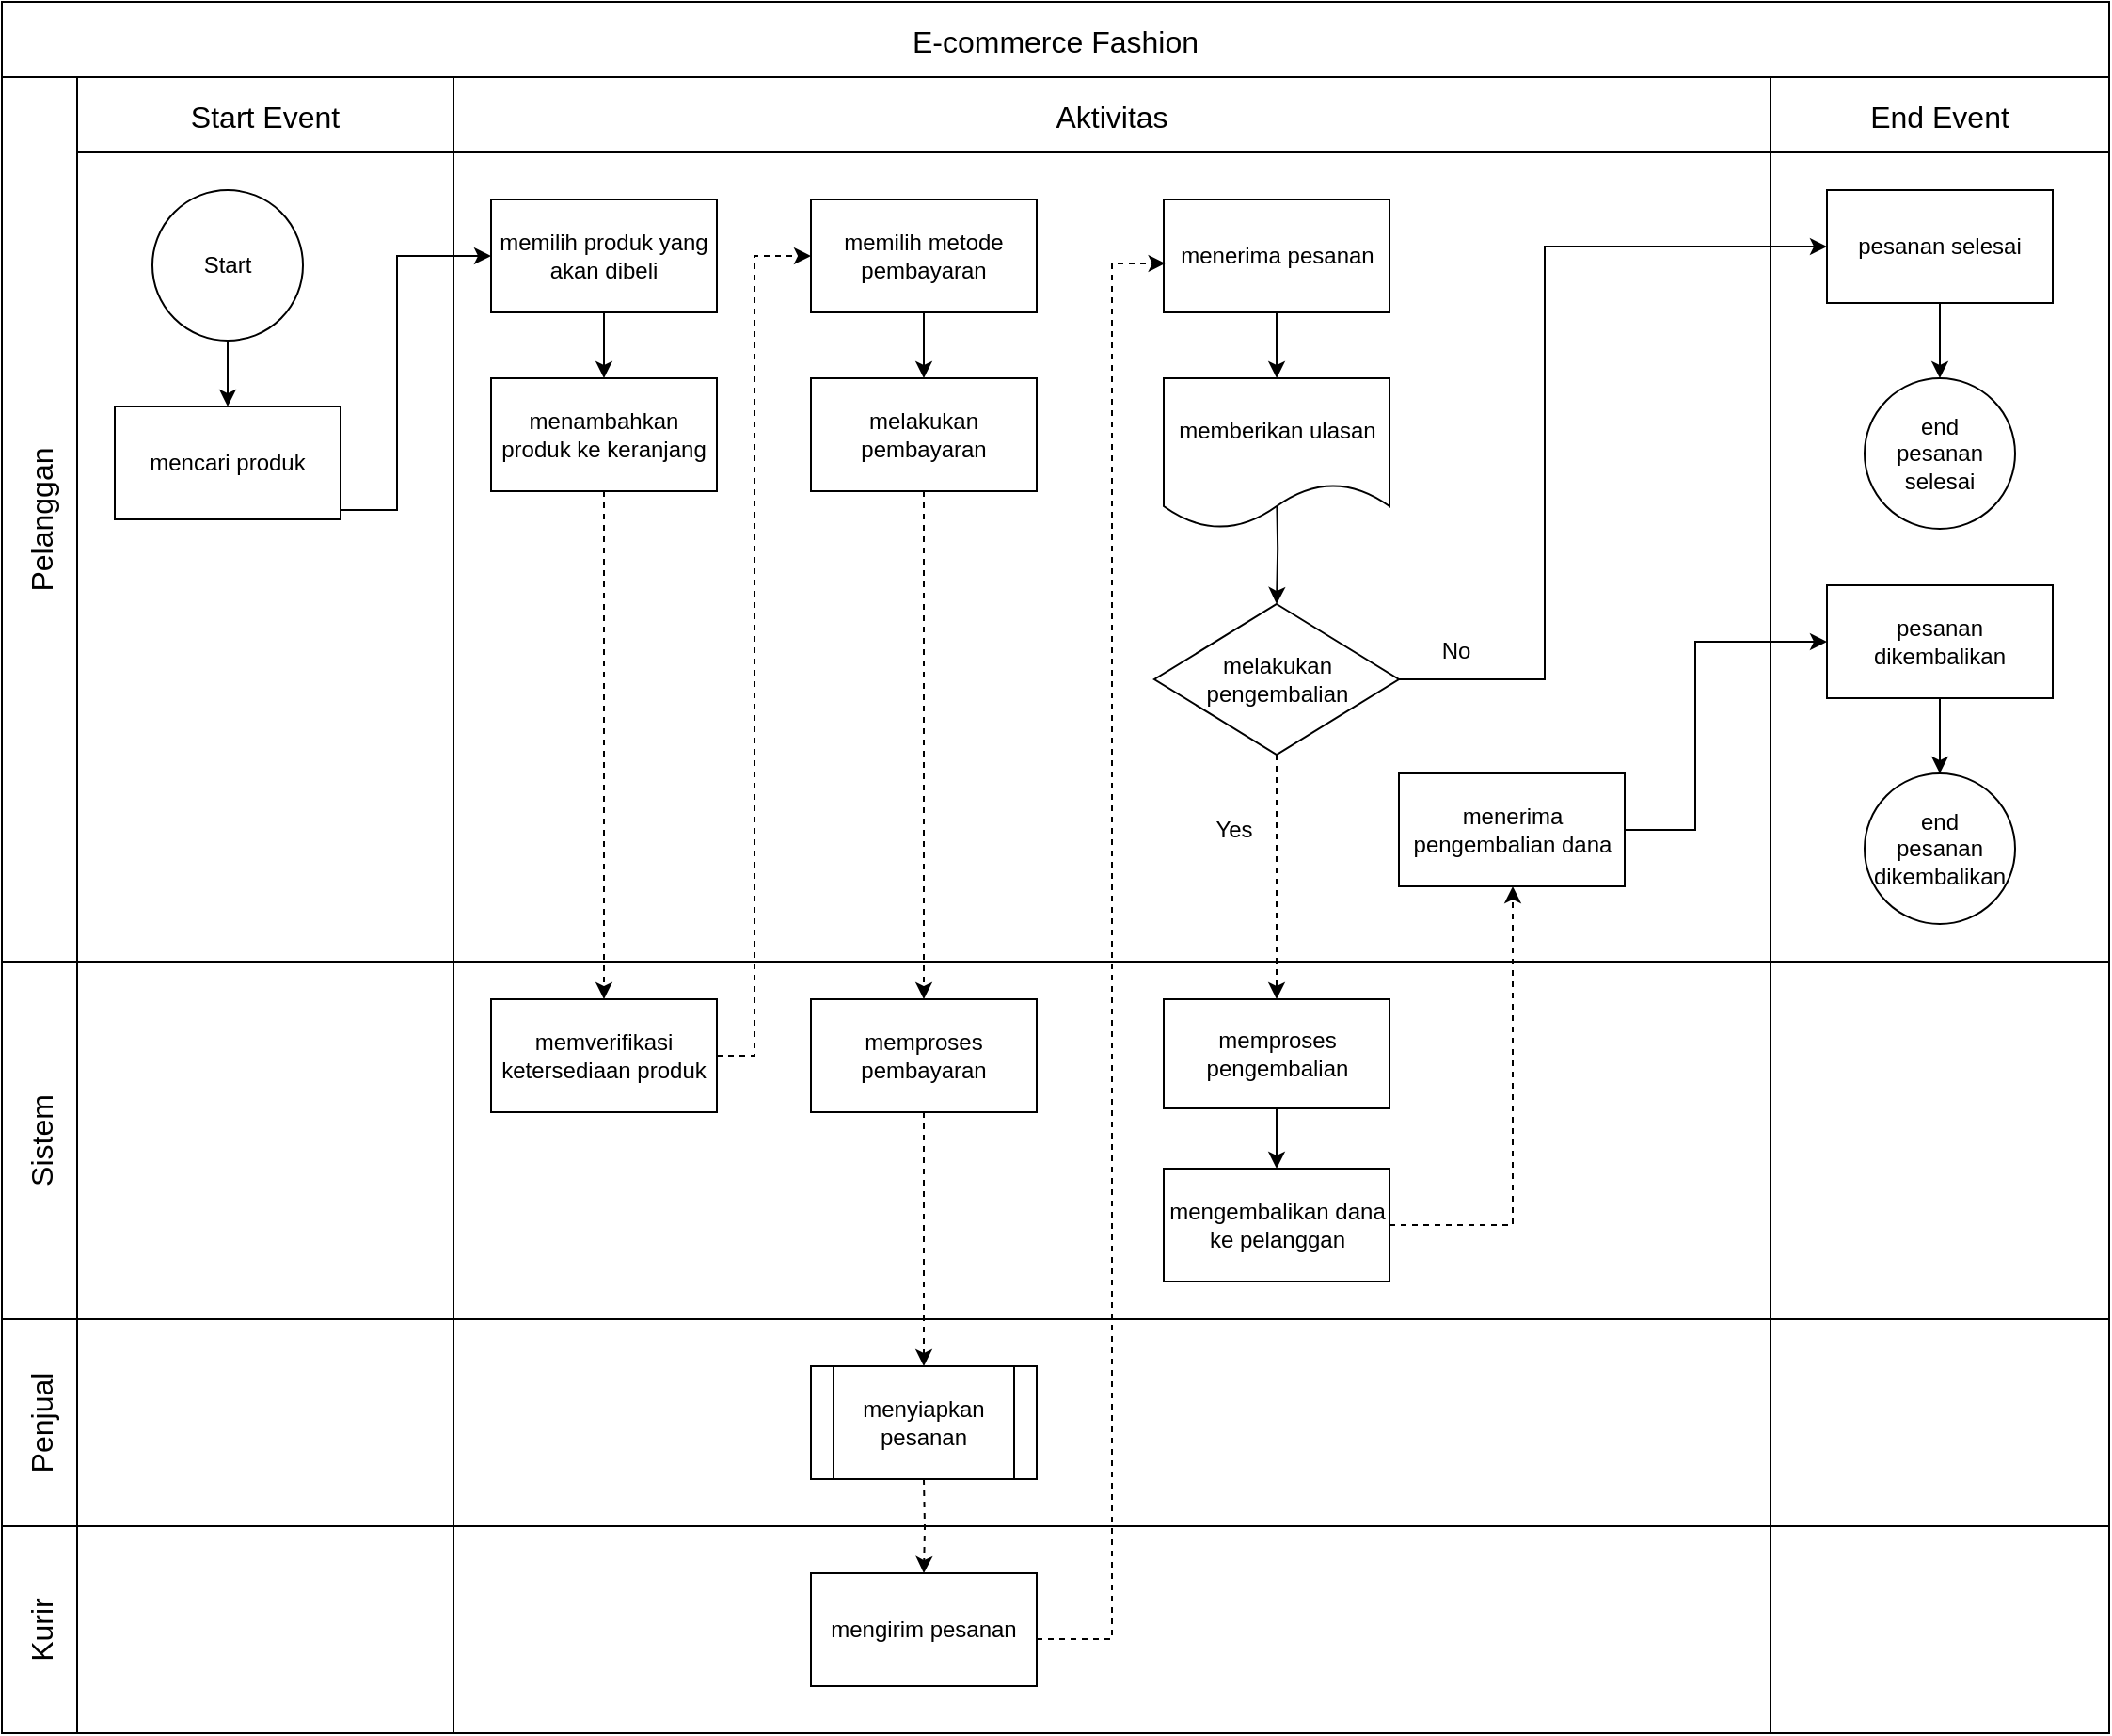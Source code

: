 <mxfile version="24.7.13">
  <diagram name="Page-1" id="c_iTERMQYXSS9ofCvHll">
    <mxGraphModel dx="2957" dy="666" grid="1" gridSize="10" guides="1" tooltips="1" connect="1" arrows="1" fold="1" page="1" pageScale="1" pageWidth="850" pageHeight="1100" math="0" shadow="0">
      <root>
        <mxCell id="0" />
        <mxCell id="1" parent="0" />
        <mxCell id="AZHyjbpUts169mTSiIc2-15" value="E-commerce Fashion" style="shape=table;childLayout=tableLayout;startSize=40;collapsible=0;recursiveResize=0;expand=0;fontSize=16;" parent="1" vertex="1">
          <mxGeometry x="-1060" y="820" width="1120.0" height="920.0" as="geometry" />
        </mxCell>
        <mxCell id="AZHyjbpUts169mTSiIc2-16" value="Pelanggan" style="shape=tableRow;horizontal=0;swimlaneHead=0;swimlaneBody=0;top=0;left=0;strokeColor=inherit;bottom=0;right=0;dropTarget=0;fontStyle=0;fillColor=none;points=[[0,0.5],[1,0.5]];portConstraint=eastwest;startSize=40;collapsible=0;recursiveResize=0;expand=0;fontSize=16;" parent="AZHyjbpUts169mTSiIc2-15" vertex="1">
          <mxGeometry y="40" width="1120.0" height="470" as="geometry" />
        </mxCell>
        <mxCell id="AZHyjbpUts169mTSiIc2-17" value="Start Event" style="swimlane;swimlaneHead=0;swimlaneBody=0;fontStyle=0;strokeColor=inherit;connectable=0;fillColor=none;startSize=40;collapsible=0;recursiveResize=0;expand=0;fontSize=16;" parent="AZHyjbpUts169mTSiIc2-16" vertex="1">
          <mxGeometry x="40" width="200" height="470" as="geometry">
            <mxRectangle width="200" height="470" as="alternateBounds" />
          </mxGeometry>
        </mxCell>
        <mxCell id="AZHyjbpUts169mTSiIc2-38" value="" style="edgeStyle=orthogonalEdgeStyle;rounded=0;orthogonalLoop=1;jettySize=auto;html=1;" parent="AZHyjbpUts169mTSiIc2-17" source="AZHyjbpUts169mTSiIc2-36" target="AZHyjbpUts169mTSiIc2-37" edge="1">
          <mxGeometry relative="1" as="geometry" />
        </mxCell>
        <mxCell id="AZHyjbpUts169mTSiIc2-36" value="Start" style="ellipse;whiteSpace=wrap;html=1;aspect=fixed;" parent="AZHyjbpUts169mTSiIc2-17" vertex="1">
          <mxGeometry x="40" y="60" width="80" height="80" as="geometry" />
        </mxCell>
        <mxCell id="AZHyjbpUts169mTSiIc2-37" value="mencari produk" style="whiteSpace=wrap;html=1;" parent="AZHyjbpUts169mTSiIc2-17" vertex="1">
          <mxGeometry x="20" y="175" width="120" height="60" as="geometry" />
        </mxCell>
        <mxCell id="AZHyjbpUts169mTSiIc2-18" value="Aktivitas" style="swimlane;swimlaneHead=0;swimlaneBody=0;fontStyle=0;strokeColor=inherit;connectable=0;fillColor=none;startSize=40;collapsible=0;recursiveResize=0;expand=0;fontSize=16;" parent="AZHyjbpUts169mTSiIc2-16" vertex="1">
          <mxGeometry x="240" width="700" height="470" as="geometry">
            <mxRectangle width="700" height="470" as="alternateBounds" />
          </mxGeometry>
        </mxCell>
        <mxCell id="AZHyjbpUts169mTSiIc2-42" value="" style="edgeStyle=orthogonalEdgeStyle;rounded=0;orthogonalLoop=1;jettySize=auto;html=1;" parent="AZHyjbpUts169mTSiIc2-18" source="AZHyjbpUts169mTSiIc2-39" target="AZHyjbpUts169mTSiIc2-41" edge="1">
          <mxGeometry relative="1" as="geometry" />
        </mxCell>
        <mxCell id="AZHyjbpUts169mTSiIc2-39" value="&lt;div&gt;&lt;span style=&quot;background-color: initial;&quot;&gt;memilih produk yang akan dibeli&lt;/span&gt;&lt;br&gt;&lt;/div&gt;" style="whiteSpace=wrap;html=1;" parent="AZHyjbpUts169mTSiIc2-18" vertex="1">
          <mxGeometry x="20" y="65" width="120" height="60" as="geometry" />
        </mxCell>
        <mxCell id="AZHyjbpUts169mTSiIc2-41" value="menambahkan produk ke keranjang" style="whiteSpace=wrap;html=1;" parent="AZHyjbpUts169mTSiIc2-18" vertex="1">
          <mxGeometry x="20" y="160" width="120" height="60" as="geometry" />
        </mxCell>
        <mxCell id="Xo8MrydUArgLHoBdwNvc-11" value="" style="edgeStyle=orthogonalEdgeStyle;rounded=0;orthogonalLoop=1;jettySize=auto;html=1;" edge="1" parent="AZHyjbpUts169mTSiIc2-18" source="AZHyjbpUts169mTSiIc2-43" target="AZHyjbpUts169mTSiIc2-47">
          <mxGeometry relative="1" as="geometry" />
        </mxCell>
        <mxCell id="AZHyjbpUts169mTSiIc2-43" value="memilih metode pembayaran" style="whiteSpace=wrap;html=1;" parent="AZHyjbpUts169mTSiIc2-18" vertex="1">
          <mxGeometry x="190" y="65" width="120" height="60" as="geometry" />
        </mxCell>
        <mxCell id="AZHyjbpUts169mTSiIc2-47" value="melakukan pembayaran" style="whiteSpace=wrap;html=1;" parent="AZHyjbpUts169mTSiIc2-18" vertex="1">
          <mxGeometry x="190" y="160" width="120" height="60" as="geometry" />
        </mxCell>
        <mxCell id="AZHyjbpUts169mTSiIc2-93" value="" style="edgeStyle=orthogonalEdgeStyle;rounded=0;orthogonalLoop=1;jettySize=auto;html=1;" parent="AZHyjbpUts169mTSiIc2-18" source="AZHyjbpUts169mTSiIc2-90" edge="1">
          <mxGeometry relative="1" as="geometry">
            <mxPoint x="437.556" y="160" as="targetPoint" />
          </mxGeometry>
        </mxCell>
        <mxCell id="AZHyjbpUts169mTSiIc2-90" value="menerima pesanan" style="whiteSpace=wrap;html=1;" parent="AZHyjbpUts169mTSiIc2-18" vertex="1">
          <mxGeometry x="377.5" y="65" width="120" height="60" as="geometry" />
        </mxCell>
        <mxCell id="Xo8MrydUArgLHoBdwNvc-14" value="" style="edgeStyle=orthogonalEdgeStyle;rounded=0;orthogonalLoop=1;jettySize=auto;html=1;" edge="1" parent="AZHyjbpUts169mTSiIc2-18" target="AZHyjbpUts169mTSiIc2-94">
          <mxGeometry relative="1" as="geometry">
            <mxPoint x="437.556" y="220" as="sourcePoint" />
          </mxGeometry>
        </mxCell>
        <mxCell id="AZHyjbpUts169mTSiIc2-94" value="melakukan pengembalian" style="rhombus;whiteSpace=wrap;html=1;" parent="AZHyjbpUts169mTSiIc2-18" vertex="1">
          <mxGeometry x="372.5" y="280" width="130" height="80" as="geometry" />
        </mxCell>
        <mxCell id="AZHyjbpUts169mTSiIc2-100" value="menerima pengembalian dana" style="whiteSpace=wrap;html=1;" parent="AZHyjbpUts169mTSiIc2-18" vertex="1">
          <mxGeometry x="502.5" y="370" width="120" height="60" as="geometry" />
        </mxCell>
        <mxCell id="Xo8MrydUArgLHoBdwNvc-1" value="No" style="text;html=1;align=center;verticalAlign=middle;whiteSpace=wrap;rounded=0;" vertex="1" parent="AZHyjbpUts169mTSiIc2-18">
          <mxGeometry x="502.5" y="290" width="60" height="30" as="geometry" />
        </mxCell>
        <mxCell id="Xo8MrydUArgLHoBdwNvc-2" value="Yes" style="text;html=1;align=center;verticalAlign=middle;whiteSpace=wrap;rounded=0;direction=south;" vertex="1" parent="AZHyjbpUts169mTSiIc2-18">
          <mxGeometry x="400" y="370" width="30" height="60" as="geometry" />
        </mxCell>
        <mxCell id="Xo8MrydUArgLHoBdwNvc-21" value="memberikan ulasan" style="shape=document;whiteSpace=wrap;html=1;boundedLbl=1;" vertex="1" parent="AZHyjbpUts169mTSiIc2-18">
          <mxGeometry x="377.5" y="160" width="120" height="80" as="geometry" />
        </mxCell>
        <mxCell id="AZHyjbpUts169mTSiIc2-19" value="End Event" style="swimlane;swimlaneHead=0;swimlaneBody=0;fontStyle=0;strokeColor=inherit;connectable=0;fillColor=none;startSize=40;collapsible=0;recursiveResize=0;expand=0;fontSize=16;" parent="AZHyjbpUts169mTSiIc2-16" vertex="1">
          <mxGeometry x="940" width="180" height="470" as="geometry">
            <mxRectangle width="180" height="470" as="alternateBounds" />
          </mxGeometry>
        </mxCell>
        <mxCell id="AZHyjbpUts169mTSiIc2-117" value="" style="edgeStyle=orthogonalEdgeStyle;rounded=0;orthogonalLoop=1;jettySize=auto;html=1;" parent="AZHyjbpUts169mTSiIc2-19" source="AZHyjbpUts169mTSiIc2-111" target="AZHyjbpUts169mTSiIc2-116" edge="1">
          <mxGeometry relative="1" as="geometry" />
        </mxCell>
        <mxCell id="AZHyjbpUts169mTSiIc2-111" value="pesanan selesai" style="whiteSpace=wrap;html=1;" parent="AZHyjbpUts169mTSiIc2-19" vertex="1">
          <mxGeometry x="30" y="60" width="120" height="60" as="geometry" />
        </mxCell>
        <mxCell id="AZHyjbpUts169mTSiIc2-116" value="end&lt;div&gt;pesanan selesai&lt;/div&gt;" style="ellipse;whiteSpace=wrap;html=1;" parent="AZHyjbpUts169mTSiIc2-19" vertex="1">
          <mxGeometry x="50" y="160" width="80" height="80" as="geometry" />
        </mxCell>
        <mxCell id="Xo8MrydUArgLHoBdwNvc-17" value="" style="edgeStyle=orthogonalEdgeStyle;rounded=0;orthogonalLoop=1;jettySize=auto;html=1;" edge="1" parent="AZHyjbpUts169mTSiIc2-19" source="Xo8MrydUArgLHoBdwNvc-5" target="Xo8MrydUArgLHoBdwNvc-7">
          <mxGeometry relative="1" as="geometry" />
        </mxCell>
        <mxCell id="Xo8MrydUArgLHoBdwNvc-5" value="pesanan dikembalikan" style="whiteSpace=wrap;html=1;" vertex="1" parent="AZHyjbpUts169mTSiIc2-19">
          <mxGeometry x="30" y="270" width="120" height="60" as="geometry" />
        </mxCell>
        <mxCell id="Xo8MrydUArgLHoBdwNvc-7" value="end&lt;div&gt;pesanan dikembalikan&lt;/div&gt;" style="ellipse;whiteSpace=wrap;html=1;" vertex="1" parent="AZHyjbpUts169mTSiIc2-19">
          <mxGeometry x="50" y="370" width="80" height="80" as="geometry" />
        </mxCell>
        <mxCell id="AZHyjbpUts169mTSiIc2-40" value="" style="edgeStyle=orthogonalEdgeStyle;rounded=0;orthogonalLoop=1;jettySize=auto;html=1;" parent="AZHyjbpUts169mTSiIc2-16" source="AZHyjbpUts169mTSiIc2-37" target="AZHyjbpUts169mTSiIc2-39" edge="1">
          <mxGeometry relative="1" as="geometry">
            <Array as="points">
              <mxPoint x="210" y="230" />
              <mxPoint x="210" y="95" />
            </Array>
          </mxGeometry>
        </mxCell>
        <mxCell id="AZHyjbpUts169mTSiIc2-112" value="" style="edgeStyle=orthogonalEdgeStyle;rounded=0;orthogonalLoop=1;jettySize=auto;html=1;" parent="AZHyjbpUts169mTSiIc2-16" source="AZHyjbpUts169mTSiIc2-94" target="AZHyjbpUts169mTSiIc2-111" edge="1">
          <mxGeometry relative="1" as="geometry">
            <Array as="points">
              <mxPoint x="820" y="320" />
              <mxPoint x="820" y="90" />
            </Array>
          </mxGeometry>
        </mxCell>
        <mxCell id="Xo8MrydUArgLHoBdwNvc-16" value="" style="edgeStyle=orthogonalEdgeStyle;rounded=0;orthogonalLoop=1;jettySize=auto;html=1;entryX=0;entryY=0.5;entryDx=0;entryDy=0;" edge="1" parent="AZHyjbpUts169mTSiIc2-16" source="AZHyjbpUts169mTSiIc2-100" target="Xo8MrydUArgLHoBdwNvc-5">
          <mxGeometry relative="1" as="geometry">
            <mxPoint x="753" y="1320" as="sourcePoint" />
            <mxPoint x="920" y="1160" as="targetPoint" />
            <Array as="points">
              <mxPoint x="900" y="400" />
              <mxPoint x="900" y="300" />
            </Array>
          </mxGeometry>
        </mxCell>
        <mxCell id="AZHyjbpUts169mTSiIc2-20" value="Sistem" style="shape=tableRow;horizontal=0;swimlaneHead=0;swimlaneBody=0;top=0;left=0;strokeColor=inherit;bottom=0;right=0;dropTarget=0;fontStyle=0;fillColor=none;points=[[0,0.5],[1,0.5]];portConstraint=eastwest;startSize=40;collapsible=0;recursiveResize=0;expand=0;fontSize=16;" parent="AZHyjbpUts169mTSiIc2-15" vertex="1">
          <mxGeometry y="510" width="1120.0" height="190" as="geometry" />
        </mxCell>
        <mxCell id="AZHyjbpUts169mTSiIc2-21" value="" style="swimlane;swimlaneHead=0;swimlaneBody=0;fontStyle=0;connectable=0;strokeColor=inherit;fillColor=none;startSize=0;collapsible=0;recursiveResize=0;expand=0;fontSize=16;" parent="AZHyjbpUts169mTSiIc2-20" vertex="1">
          <mxGeometry x="40" width="200" height="190" as="geometry">
            <mxRectangle width="200" height="190" as="alternateBounds" />
          </mxGeometry>
        </mxCell>
        <mxCell id="AZHyjbpUts169mTSiIc2-22" value="" style="swimlane;swimlaneHead=0;swimlaneBody=0;fontStyle=0;connectable=0;strokeColor=inherit;fillColor=none;startSize=0;collapsible=0;recursiveResize=0;expand=0;fontSize=16;" parent="AZHyjbpUts169mTSiIc2-20" vertex="1">
          <mxGeometry x="240" width="700" height="190" as="geometry">
            <mxRectangle width="700" height="190" as="alternateBounds" />
          </mxGeometry>
        </mxCell>
        <mxCell id="AZHyjbpUts169mTSiIc2-45" value="memverifikasi ketersediaan produk" style="whiteSpace=wrap;html=1;" parent="AZHyjbpUts169mTSiIc2-22" vertex="1">
          <mxGeometry x="20" y="20" width="120" height="60" as="geometry" />
        </mxCell>
        <mxCell id="AZHyjbpUts169mTSiIc2-49" value="memproses pembayaran" style="whiteSpace=wrap;html=1;" parent="AZHyjbpUts169mTSiIc2-22" vertex="1">
          <mxGeometry x="190" y="20" width="120" height="60" as="geometry" />
        </mxCell>
        <mxCell id="Xo8MrydUArgLHoBdwNvc-15" value="" style="edgeStyle=orthogonalEdgeStyle;rounded=0;orthogonalLoop=1;jettySize=auto;html=1;" edge="1" parent="AZHyjbpUts169mTSiIc2-22" source="AZHyjbpUts169mTSiIc2-96" target="AZHyjbpUts169mTSiIc2-98">
          <mxGeometry relative="1" as="geometry" />
        </mxCell>
        <mxCell id="AZHyjbpUts169mTSiIc2-96" value="memproses pengembalian" style="whiteSpace=wrap;html=1;" parent="AZHyjbpUts169mTSiIc2-22" vertex="1">
          <mxGeometry x="377.5" y="20" width="120" height="58" as="geometry" />
        </mxCell>
        <mxCell id="AZHyjbpUts169mTSiIc2-98" value="mengembalikan dana ke pelanggan" style="whiteSpace=wrap;html=1;" parent="AZHyjbpUts169mTSiIc2-22" vertex="1">
          <mxGeometry x="377.5" y="110" width="120" height="60" as="geometry" />
        </mxCell>
        <mxCell id="AZHyjbpUts169mTSiIc2-23" value="" style="swimlane;swimlaneHead=0;swimlaneBody=0;fontStyle=0;connectable=0;strokeColor=inherit;fillColor=none;startSize=0;collapsible=0;recursiveResize=0;expand=0;fontSize=16;movable=0;resizable=0;rotatable=0;deletable=0;editable=0;locked=1;" parent="AZHyjbpUts169mTSiIc2-20" vertex="1">
          <mxGeometry x="940" width="180" height="190" as="geometry">
            <mxRectangle width="180" height="190" as="alternateBounds" />
          </mxGeometry>
        </mxCell>
        <mxCell id="AZHyjbpUts169mTSiIc2-24" value="Penjual" style="shape=tableRow;horizontal=0;swimlaneHead=0;swimlaneBody=0;top=0;left=0;strokeColor=inherit;bottom=0;right=0;dropTarget=0;fontStyle=0;fillColor=none;points=[[0,0.5],[1,0.5]];portConstraint=eastwest;startSize=40;collapsible=0;recursiveResize=0;expand=0;fontSize=16;" parent="AZHyjbpUts169mTSiIc2-15" vertex="1">
          <mxGeometry y="700" width="1120.0" height="110" as="geometry" />
        </mxCell>
        <mxCell id="AZHyjbpUts169mTSiIc2-25" value="" style="swimlane;swimlaneHead=0;swimlaneBody=0;fontStyle=0;connectable=0;strokeColor=inherit;fillColor=none;startSize=0;collapsible=0;recursiveResize=0;expand=0;fontSize=16;" parent="AZHyjbpUts169mTSiIc2-24" vertex="1">
          <mxGeometry x="40" width="200" height="110" as="geometry">
            <mxRectangle width="200" height="110" as="alternateBounds" />
          </mxGeometry>
        </mxCell>
        <mxCell id="AZHyjbpUts169mTSiIc2-26" value="" style="swimlane;swimlaneHead=0;swimlaneBody=0;fontStyle=0;connectable=0;strokeColor=inherit;fillColor=none;startSize=0;collapsible=0;recursiveResize=0;expand=0;fontSize=16;" parent="AZHyjbpUts169mTSiIc2-24" vertex="1">
          <mxGeometry x="240" width="700" height="110" as="geometry">
            <mxRectangle width="700" height="110" as="alternateBounds" />
          </mxGeometry>
        </mxCell>
        <mxCell id="Xo8MrydUArgLHoBdwNvc-20" value="menyiapkan pesanan" style="shape=process;whiteSpace=wrap;html=1;backgroundOutline=1;" vertex="1" parent="AZHyjbpUts169mTSiIc2-26">
          <mxGeometry x="190" y="25" width="120" height="60" as="geometry" />
        </mxCell>
        <mxCell id="AZHyjbpUts169mTSiIc2-27" value="" style="swimlane;swimlaneHead=0;swimlaneBody=0;fontStyle=0;connectable=0;strokeColor=inherit;fillColor=none;startSize=0;collapsible=0;recursiveResize=0;expand=0;fontSize=16;" parent="AZHyjbpUts169mTSiIc2-24" vertex="1">
          <mxGeometry x="940" width="180" height="110" as="geometry">
            <mxRectangle width="180" height="110" as="alternateBounds" />
          </mxGeometry>
        </mxCell>
        <mxCell id="AZHyjbpUts169mTSiIc2-28" value="Kurir" style="shape=tableRow;horizontal=0;swimlaneHead=0;swimlaneBody=0;top=0;left=0;strokeColor=inherit;bottom=0;right=0;dropTarget=0;fontStyle=0;fillColor=none;points=[[0,0.5],[1,0.5]];portConstraint=eastwest;startSize=40;collapsible=0;recursiveResize=0;expand=0;fontSize=16;" parent="AZHyjbpUts169mTSiIc2-15" vertex="1">
          <mxGeometry y="810" width="1120.0" height="110" as="geometry" />
        </mxCell>
        <mxCell id="AZHyjbpUts169mTSiIc2-29" style="swimlane;swimlaneHead=0;swimlaneBody=0;fontStyle=0;connectable=0;strokeColor=inherit;fillColor=none;startSize=0;collapsible=0;recursiveResize=0;expand=0;fontSize=16;" parent="AZHyjbpUts169mTSiIc2-28" vertex="1">
          <mxGeometry x="40" width="200" height="110" as="geometry">
            <mxRectangle width="200" height="110" as="alternateBounds" />
          </mxGeometry>
        </mxCell>
        <mxCell id="AZHyjbpUts169mTSiIc2-30" style="swimlane;swimlaneHead=0;swimlaneBody=0;fontStyle=0;connectable=0;strokeColor=inherit;fillColor=none;startSize=0;collapsible=0;recursiveResize=0;expand=0;fontSize=16;" parent="AZHyjbpUts169mTSiIc2-28" vertex="1">
          <mxGeometry x="240" width="700" height="110" as="geometry">
            <mxRectangle width="700" height="110" as="alternateBounds" />
          </mxGeometry>
        </mxCell>
        <mxCell id="AZHyjbpUts169mTSiIc2-88" value="mengirim pesanan" style="whiteSpace=wrap;html=1;" parent="AZHyjbpUts169mTSiIc2-30" vertex="1">
          <mxGeometry x="190" y="25" width="120" height="60" as="geometry" />
        </mxCell>
        <mxCell id="AZHyjbpUts169mTSiIc2-31" style="swimlane;swimlaneHead=0;swimlaneBody=0;fontStyle=0;connectable=0;strokeColor=inherit;fillColor=none;startSize=0;collapsible=0;recursiveResize=0;expand=0;fontSize=16;" parent="AZHyjbpUts169mTSiIc2-28" vertex="1">
          <mxGeometry x="940" width="180" height="110" as="geometry">
            <mxRectangle width="180" height="110" as="alternateBounds" />
          </mxGeometry>
        </mxCell>
        <mxCell id="AZHyjbpUts169mTSiIc2-50" value="" style="edgeStyle=orthogonalEdgeStyle;rounded=0;orthogonalLoop=1;jettySize=auto;html=1;dashed=1;entryX=0.5;entryY=0;entryDx=0;entryDy=0;" parent="AZHyjbpUts169mTSiIc2-15" target="AZHyjbpUts169mTSiIc2-45" edge="1">
          <mxGeometry relative="1" as="geometry">
            <Array as="points">
              <mxPoint x="320" y="450" />
            </Array>
            <mxPoint x="320" y="260" as="sourcePoint" />
            <mxPoint x="450" y="490" as="targetPoint" />
          </mxGeometry>
        </mxCell>
        <mxCell id="AZHyjbpUts169mTSiIc2-91" value="" style="edgeStyle=orthogonalEdgeStyle;rounded=0;orthogonalLoop=1;jettySize=auto;html=1;dashed=1;entryX=0.007;entryY=0.566;entryDx=0;entryDy=0;entryPerimeter=0;" parent="AZHyjbpUts169mTSiIc2-15" source="AZHyjbpUts169mTSiIc2-88" target="AZHyjbpUts169mTSiIc2-90" edge="1">
          <mxGeometry relative="1" as="geometry">
            <mxPoint x="438" y="135" as="targetPoint" />
            <Array as="points">
              <mxPoint x="590" y="870" />
              <mxPoint x="590" y="139" />
            </Array>
          </mxGeometry>
        </mxCell>
        <mxCell id="AZHyjbpUts169mTSiIc2-97" value="" style="edgeStyle=orthogonalEdgeStyle;rounded=0;orthogonalLoop=1;jettySize=auto;html=1;dashed=1;" parent="AZHyjbpUts169mTSiIc2-15" source="AZHyjbpUts169mTSiIc2-94" target="AZHyjbpUts169mTSiIc2-96" edge="1">
          <mxGeometry relative="1" as="geometry" />
        </mxCell>
        <mxCell id="AZHyjbpUts169mTSiIc2-101" value="" style="edgeStyle=orthogonalEdgeStyle;rounded=0;orthogonalLoop=1;jettySize=auto;html=1;dashed=1;" parent="AZHyjbpUts169mTSiIc2-15" source="AZHyjbpUts169mTSiIc2-98" target="AZHyjbpUts169mTSiIc2-100" edge="1">
          <mxGeometry relative="1" as="geometry">
            <Array as="points">
              <mxPoint x="803" y="650" />
            </Array>
          </mxGeometry>
        </mxCell>
        <mxCell id="Xo8MrydUArgLHoBdwNvc-12" value="" style="edgeStyle=orthogonalEdgeStyle;rounded=0;orthogonalLoop=1;jettySize=auto;html=1;dashed=1;" edge="1" parent="AZHyjbpUts169mTSiIc2-15" target="AZHyjbpUts169mTSiIc2-88">
          <mxGeometry relative="1" as="geometry">
            <mxPoint x="490" y="785" as="sourcePoint" />
          </mxGeometry>
        </mxCell>
        <mxCell id="Xo8MrydUArgLHoBdwNvc-9" value="" style="endArrow=classic;html=1;rounded=0;entryX=0.5;entryY=0;entryDx=0;entryDy=0;edgeStyle=orthogonalEdgeStyle;endFill=1;exitX=0.5;exitY=1;exitDx=0;exitDy=0;dashed=1;" edge="1" parent="AZHyjbpUts169mTSiIc2-15" source="AZHyjbpUts169mTSiIc2-47" target="AZHyjbpUts169mTSiIc2-49">
          <mxGeometry width="50" height="50" relative="1" as="geometry">
            <mxPoint x="320" y="800" as="sourcePoint" />
            <mxPoint x="380" y="690" as="targetPoint" />
            <Array as="points">
              <mxPoint x="490" y="440" />
              <mxPoint x="490" y="440" />
            </Array>
          </mxGeometry>
        </mxCell>
        <mxCell id="AZHyjbpUts169mTSiIc2-44" value="" style="edgeStyle=orthogonalEdgeStyle;rounded=0;orthogonalLoop=1;jettySize=auto;html=1;exitX=1;exitY=0.5;exitDx=0;exitDy=0;dashed=1;" parent="AZHyjbpUts169mTSiIc2-15" source="AZHyjbpUts169mTSiIc2-45" target="AZHyjbpUts169mTSiIc2-43" edge="1">
          <mxGeometry relative="1" as="geometry">
            <Array as="points">
              <mxPoint x="400" y="560" />
              <mxPoint x="400" y="135" />
            </Array>
          </mxGeometry>
        </mxCell>
        <mxCell id="Xo8MrydUArgLHoBdwNvc-19" value="" style="endArrow=classic;dashed=1;html=1;strokeWidth=1;rounded=0;entryX=0.5;entryY=0;entryDx=0;entryDy=0;endFill=1;" edge="1" parent="AZHyjbpUts169mTSiIc2-15" source="AZHyjbpUts169mTSiIc2-49">
          <mxGeometry width="50" height="50" relative="1" as="geometry">
            <mxPoint x="1300" y="-660" as="sourcePoint" />
            <mxPoint x="490" y="725" as="targetPoint" />
          </mxGeometry>
        </mxCell>
      </root>
    </mxGraphModel>
  </diagram>
</mxfile>
